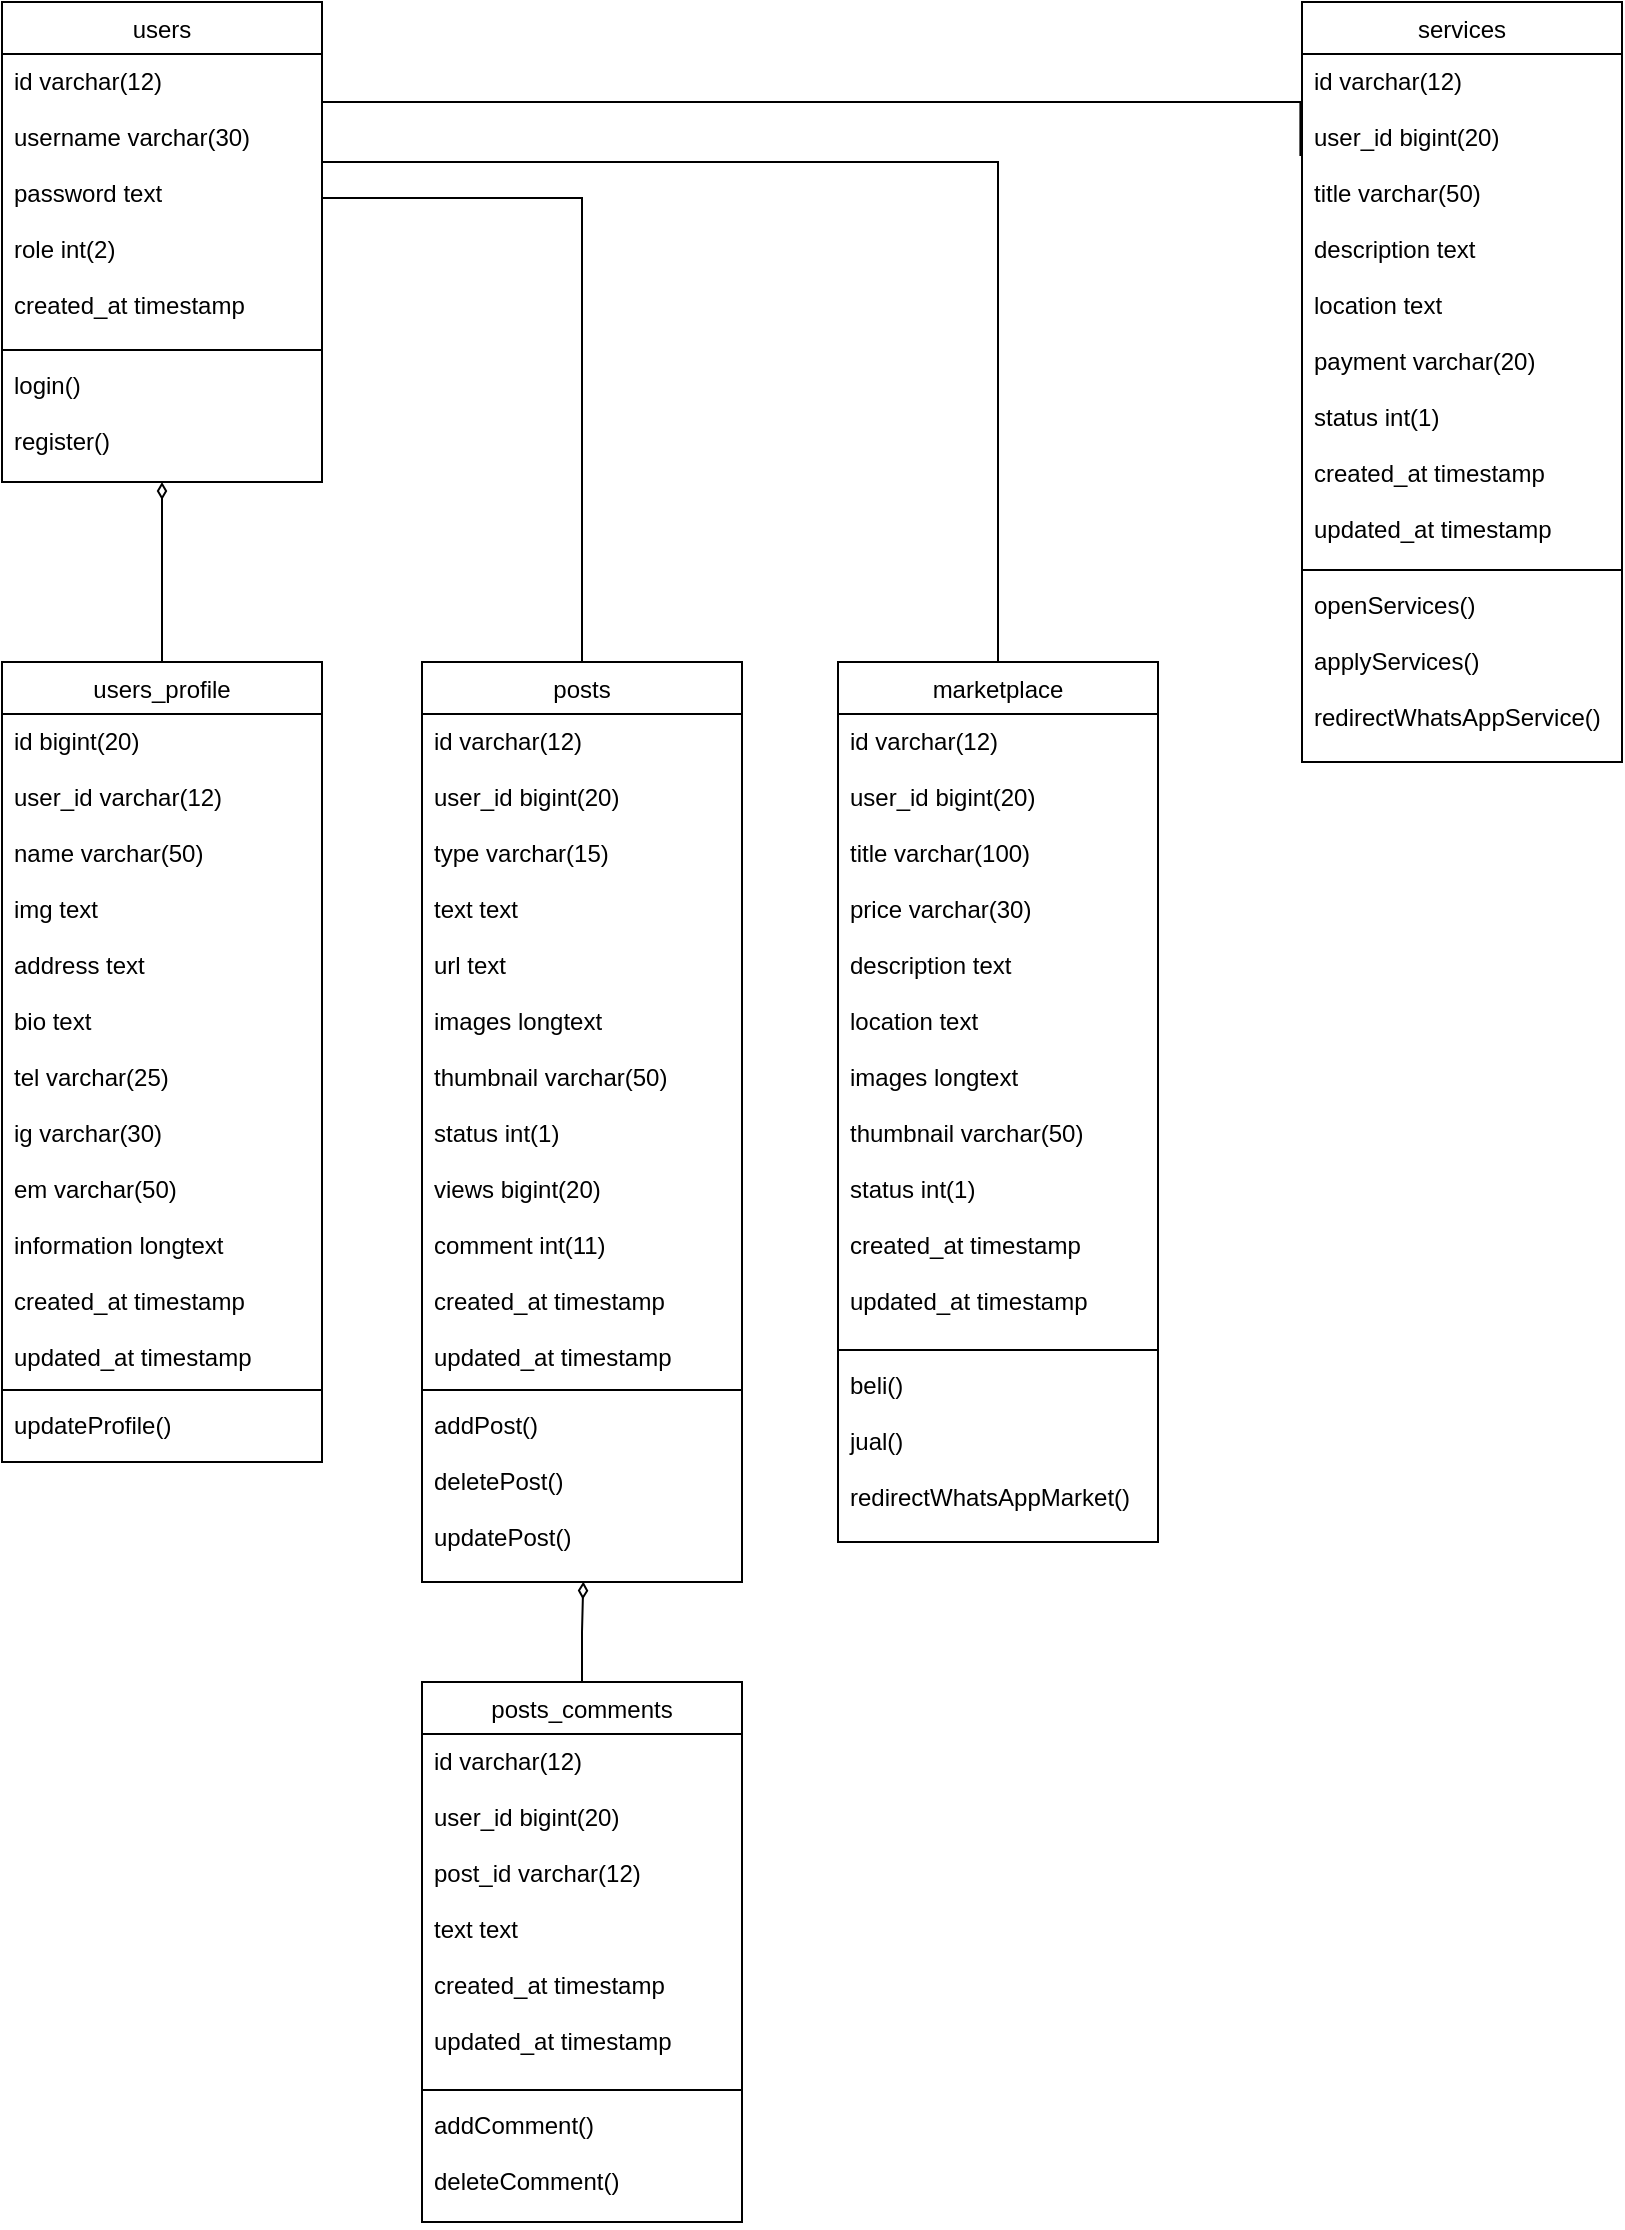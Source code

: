 <mxfile version="20.0.3" type="github">
  <diagram id="C5RBs43oDa-KdzZeNtuy" name="Page-1">
    <mxGraphModel dx="2394" dy="945" grid="1" gridSize="10" guides="1" tooltips="1" connect="1" arrows="1" fold="1" page="1" pageScale="1" pageWidth="827" pageHeight="1169" math="0" shadow="0">
      <root>
        <mxCell id="WIyWlLk6GJQsqaUBKTNV-0" />
        <mxCell id="WIyWlLk6GJQsqaUBKTNV-1" parent="WIyWlLk6GJQsqaUBKTNV-0" />
        <mxCell id="zkfFHV4jXpPFQw0GAbJ--0" value="users" style="swimlane;fontStyle=0;align=center;verticalAlign=top;childLayout=stackLayout;horizontal=1;startSize=26;horizontalStack=0;resizeParent=1;resizeLast=0;collapsible=1;marginBottom=0;rounded=0;shadow=0;strokeWidth=1;" parent="WIyWlLk6GJQsqaUBKTNV-1" vertex="1">
          <mxGeometry x="-70" y="80" width="160" height="240" as="geometry">
            <mxRectangle x="230" y="140" width="160" height="26" as="alternateBounds" />
          </mxGeometry>
        </mxCell>
        <mxCell id="zkfFHV4jXpPFQw0GAbJ--1" value="id varchar(12)&#xa;&#xa;username varchar(30)&#xa;&#xa;password text&#xa;&#xa;role int(2)&#xa;&#xa;created_at timestamp" style="text;align=left;verticalAlign=top;spacingLeft=4;spacingRight=4;overflow=hidden;rotatable=0;points=[[0,0.5],[1,0.5]];portConstraint=eastwest;" parent="zkfFHV4jXpPFQw0GAbJ--0" vertex="1">
          <mxGeometry y="26" width="160" height="144" as="geometry" />
        </mxCell>
        <mxCell id="zkfFHV4jXpPFQw0GAbJ--4" value="" style="line;html=1;strokeWidth=1;align=left;verticalAlign=middle;spacingTop=-1;spacingLeft=3;spacingRight=3;rotatable=0;labelPosition=right;points=[];portConstraint=eastwest;" parent="zkfFHV4jXpPFQw0GAbJ--0" vertex="1">
          <mxGeometry y="170" width="160" height="8" as="geometry" />
        </mxCell>
        <mxCell id="zkfFHV4jXpPFQw0GAbJ--5" value="login()&#xa;&#xa;register()" style="text;align=left;verticalAlign=top;spacingLeft=4;spacingRight=4;overflow=hidden;rotatable=0;points=[[0,0.5],[1,0.5]];portConstraint=eastwest;" parent="zkfFHV4jXpPFQw0GAbJ--0" vertex="1">
          <mxGeometry y="178" width="160" height="62" as="geometry" />
        </mxCell>
        <mxCell id="zkfFHV4jXpPFQw0GAbJ--17" value="services" style="swimlane;fontStyle=0;align=center;verticalAlign=top;childLayout=stackLayout;horizontal=1;startSize=26;horizontalStack=0;resizeParent=1;resizeLast=0;collapsible=1;marginBottom=0;rounded=0;shadow=0;strokeWidth=1;" parent="WIyWlLk6GJQsqaUBKTNV-1" vertex="1">
          <mxGeometry x="580" y="80" width="160" height="380" as="geometry">
            <mxRectangle x="550" y="140" width="160" height="26" as="alternateBounds" />
          </mxGeometry>
        </mxCell>
        <mxCell id="zkfFHV4jXpPFQw0GAbJ--18" value="id varchar(12)&#xa;&#xa;user_id bigint(20)&#xa;&#xa;title varchar(50)&#xa;&#xa;description text&#xa;&#xa;location text&#xa;&#xa;payment varchar(20)&#xa;&#xa;status int(1)&#xa;&#xa;created_at timestamp&#xa;&#xa;updated_at timestamp&#xa;&#xa;" style="text;align=left;verticalAlign=top;spacingLeft=4;spacingRight=4;overflow=hidden;rotatable=0;points=[[0,0.5],[1,0.5]];portConstraint=eastwest;" parent="zkfFHV4jXpPFQw0GAbJ--17" vertex="1">
          <mxGeometry y="26" width="160" height="254" as="geometry" />
        </mxCell>
        <mxCell id="zkfFHV4jXpPFQw0GAbJ--23" value="" style="line;html=1;strokeWidth=1;align=left;verticalAlign=middle;spacingTop=-1;spacingLeft=3;spacingRight=3;rotatable=0;labelPosition=right;points=[];portConstraint=eastwest;" parent="zkfFHV4jXpPFQw0GAbJ--17" vertex="1">
          <mxGeometry y="280" width="160" height="8" as="geometry" />
        </mxCell>
        <mxCell id="zkfFHV4jXpPFQw0GAbJ--24" value="openServices()&#xa;&#xa;applyServices()&#xa;&#xa;redirectWhatsAppService()" style="text;align=left;verticalAlign=top;spacingLeft=4;spacingRight=4;overflow=hidden;rotatable=0;points=[[0,0.5],[1,0.5]];portConstraint=eastwest;" parent="zkfFHV4jXpPFQw0GAbJ--17" vertex="1">
          <mxGeometry y="288" width="160" height="82" as="geometry" />
        </mxCell>
        <mxCell id="MpomqTzuxzeRnImnBnzh-2" value="marketplace" style="swimlane;fontStyle=0;align=center;verticalAlign=top;childLayout=stackLayout;horizontal=1;startSize=26;horizontalStack=0;resizeParent=1;resizeLast=0;collapsible=1;marginBottom=0;rounded=0;shadow=0;strokeWidth=1;" vertex="1" parent="WIyWlLk6GJQsqaUBKTNV-1">
          <mxGeometry x="348" y="410" width="160" height="440" as="geometry">
            <mxRectangle x="230" y="140" width="160" height="26" as="alternateBounds" />
          </mxGeometry>
        </mxCell>
        <mxCell id="MpomqTzuxzeRnImnBnzh-3" value="id varchar(12)&#xa;&#xa;user_id bigint(20)&#xa;&#xa;title varchar(100)&#xa;&#xa;price varchar(30)&#xa;&#xa;description text&#xa;&#xa;location text&#xa;&#xa;images longtext&#xa;&#xa;thumbnail varchar(50)&#xa;&#xa;status int(1)&#xa;&#xa;created_at timestamp&#xa;&#xa;updated_at timestamp&#xa;&#xa;" style="text;align=left;verticalAlign=top;spacingLeft=4;spacingRight=4;overflow=hidden;rotatable=0;points=[[0,0.5],[1,0.5]];portConstraint=eastwest;" vertex="1" parent="MpomqTzuxzeRnImnBnzh-2">
          <mxGeometry y="26" width="160" height="314" as="geometry" />
        </mxCell>
        <mxCell id="MpomqTzuxzeRnImnBnzh-4" value="" style="line;html=1;strokeWidth=1;align=left;verticalAlign=middle;spacingTop=-1;spacingLeft=3;spacingRight=3;rotatable=0;labelPosition=right;points=[];portConstraint=eastwest;" vertex="1" parent="MpomqTzuxzeRnImnBnzh-2">
          <mxGeometry y="340" width="160" height="8" as="geometry" />
        </mxCell>
        <mxCell id="MpomqTzuxzeRnImnBnzh-5" value="beli()&#xa;&#xa;jual()&#xa;&#xa;redirectWhatsAppMarket()" style="text;align=left;verticalAlign=top;spacingLeft=4;spacingRight=4;overflow=hidden;rotatable=0;points=[[0,0.5],[1,0.5]];portConstraint=eastwest;" vertex="1" parent="MpomqTzuxzeRnImnBnzh-2">
          <mxGeometry y="348" width="160" height="92" as="geometry" />
        </mxCell>
        <mxCell id="MpomqTzuxzeRnImnBnzh-6" value="posts" style="swimlane;fontStyle=0;align=center;verticalAlign=top;childLayout=stackLayout;horizontal=1;startSize=26;horizontalStack=0;resizeParent=1;resizeLast=0;collapsible=1;marginBottom=0;rounded=0;shadow=0;strokeWidth=1;" vertex="1" parent="WIyWlLk6GJQsqaUBKTNV-1">
          <mxGeometry x="140" y="410" width="160" height="460" as="geometry">
            <mxRectangle x="230" y="140" width="160" height="26" as="alternateBounds" />
          </mxGeometry>
        </mxCell>
        <mxCell id="MpomqTzuxzeRnImnBnzh-7" value="id varchar(12)&#xa;&#xa;user_id bigint(20)&#xa;&#xa;type varchar(15)&#xa;&#xa;text text&#xa;&#xa;url text&#xa;&#xa;images longtext&#xa;&#xa;thumbnail varchar(50)&#xa;&#xa;status int(1)&#xa;&#xa;views bigint(20)&#xa;&#xa;comment int(11)&#xa;&#xa;created_at timestamp&#xa;&#xa;updated_at timestamp&#xa;" style="text;align=left;verticalAlign=top;spacingLeft=4;spacingRight=4;overflow=hidden;rotatable=0;points=[[0,0.5],[1,0.5]];portConstraint=eastwest;" vertex="1" parent="MpomqTzuxzeRnImnBnzh-6">
          <mxGeometry y="26" width="160" height="334" as="geometry" />
        </mxCell>
        <mxCell id="MpomqTzuxzeRnImnBnzh-8" value="" style="line;html=1;strokeWidth=1;align=left;verticalAlign=middle;spacingTop=-1;spacingLeft=3;spacingRight=3;rotatable=0;labelPosition=right;points=[];portConstraint=eastwest;" vertex="1" parent="MpomqTzuxzeRnImnBnzh-6">
          <mxGeometry y="360" width="160" height="8" as="geometry" />
        </mxCell>
        <mxCell id="MpomqTzuxzeRnImnBnzh-9" value="addPost()&#xa;&#xa;deletePost()&#xa;&#xa;updatePost()" style="text;align=left;verticalAlign=top;spacingLeft=4;spacingRight=4;overflow=hidden;rotatable=0;points=[[0,0.5],[1,0.5]];portConstraint=eastwest;" vertex="1" parent="MpomqTzuxzeRnImnBnzh-6">
          <mxGeometry y="368" width="160" height="92" as="geometry" />
        </mxCell>
        <mxCell id="MpomqTzuxzeRnImnBnzh-20" style="edgeStyle=orthogonalEdgeStyle;rounded=0;orthogonalLoop=1;jettySize=auto;html=1;exitX=0.5;exitY=0;exitDx=0;exitDy=0;entryX=0.5;entryY=1;entryDx=0;entryDy=0;endArrow=diamondThin;endFill=0;" edge="1" parent="WIyWlLk6GJQsqaUBKTNV-1" source="MpomqTzuxzeRnImnBnzh-10" target="zkfFHV4jXpPFQw0GAbJ--0">
          <mxGeometry relative="1" as="geometry" />
        </mxCell>
        <mxCell id="MpomqTzuxzeRnImnBnzh-10" value="users_profile" style="swimlane;fontStyle=0;align=center;verticalAlign=top;childLayout=stackLayout;horizontal=1;startSize=26;horizontalStack=0;resizeParent=1;resizeLast=0;collapsible=1;marginBottom=0;rounded=0;shadow=0;strokeWidth=1;" vertex="1" parent="WIyWlLk6GJQsqaUBKTNV-1">
          <mxGeometry x="-70" y="410" width="160" height="400" as="geometry">
            <mxRectangle x="230" y="140" width="160" height="26" as="alternateBounds" />
          </mxGeometry>
        </mxCell>
        <mxCell id="MpomqTzuxzeRnImnBnzh-11" value="id bigint(20)&#xa;&#xa;user_id varchar(12)&#xa;&#xa;name varchar(50)&#xa;&#xa;img text&#xa;&#xa;address text&#xa;&#xa;bio text&#xa;&#xa;tel varchar(25)&#xa;&#xa;ig varchar(30)&#xa;&#xa;em varchar(50)&#xa;&#xa;information longtext&#xa;&#xa;created_at timestamp&#xa;&#xa;updated_at timestamp&#xa;" style="text;align=left;verticalAlign=top;spacingLeft=4;spacingRight=4;overflow=hidden;rotatable=0;points=[[0,0.5],[1,0.5]];portConstraint=eastwest;" vertex="1" parent="MpomqTzuxzeRnImnBnzh-10">
          <mxGeometry y="26" width="160" height="334" as="geometry" />
        </mxCell>
        <mxCell id="MpomqTzuxzeRnImnBnzh-12" value="" style="line;html=1;strokeWidth=1;align=left;verticalAlign=middle;spacingTop=-1;spacingLeft=3;spacingRight=3;rotatable=0;labelPosition=right;points=[];portConstraint=eastwest;" vertex="1" parent="MpomqTzuxzeRnImnBnzh-10">
          <mxGeometry y="360" width="160" height="8" as="geometry" />
        </mxCell>
        <mxCell id="MpomqTzuxzeRnImnBnzh-13" value="updateProfile()" style="text;align=left;verticalAlign=top;spacingLeft=4;spacingRight=4;overflow=hidden;rotatable=0;points=[[0,0.5],[1,0.5]];portConstraint=eastwest;" vertex="1" parent="MpomqTzuxzeRnImnBnzh-10">
          <mxGeometry y="368" width="160" height="32" as="geometry" />
        </mxCell>
        <mxCell id="MpomqTzuxzeRnImnBnzh-19" style="edgeStyle=orthogonalEdgeStyle;rounded=0;orthogonalLoop=1;jettySize=auto;html=1;exitX=0.5;exitY=0;exitDx=0;exitDy=0;entryX=0.504;entryY=0.998;entryDx=0;entryDy=0;entryPerimeter=0;endArrow=diamondThin;endFill=0;" edge="1" parent="WIyWlLk6GJQsqaUBKTNV-1" source="MpomqTzuxzeRnImnBnzh-14" target="MpomqTzuxzeRnImnBnzh-9">
          <mxGeometry relative="1" as="geometry" />
        </mxCell>
        <mxCell id="MpomqTzuxzeRnImnBnzh-14" value="posts_comments" style="swimlane;fontStyle=0;align=center;verticalAlign=top;childLayout=stackLayout;horizontal=1;startSize=26;horizontalStack=0;resizeParent=1;resizeLast=0;collapsible=1;marginBottom=0;rounded=0;shadow=0;strokeWidth=1;" vertex="1" parent="WIyWlLk6GJQsqaUBKTNV-1">
          <mxGeometry x="140" y="920" width="160" height="270" as="geometry">
            <mxRectangle x="230" y="140" width="160" height="26" as="alternateBounds" />
          </mxGeometry>
        </mxCell>
        <mxCell id="MpomqTzuxzeRnImnBnzh-15" value="id varchar(12)&#xa;&#xa;user_id bigint(20)&#xa;&#xa;post_id varchar(12)&#xa;&#xa;text text&#xa;&#xa;created_at timestamp&#xa;&#xa;updated_at timestamp" style="text;align=left;verticalAlign=top;spacingLeft=4;spacingRight=4;overflow=hidden;rotatable=0;points=[[0,0.5],[1,0.5]];portConstraint=eastwest;" vertex="1" parent="MpomqTzuxzeRnImnBnzh-14">
          <mxGeometry y="26" width="160" height="174" as="geometry" />
        </mxCell>
        <mxCell id="MpomqTzuxzeRnImnBnzh-16" value="" style="line;html=1;strokeWidth=1;align=left;verticalAlign=middle;spacingTop=-1;spacingLeft=3;spacingRight=3;rotatable=0;labelPosition=right;points=[];portConstraint=eastwest;" vertex="1" parent="MpomqTzuxzeRnImnBnzh-14">
          <mxGeometry y="200" width="160" height="8" as="geometry" />
        </mxCell>
        <mxCell id="MpomqTzuxzeRnImnBnzh-17" value="addComment()&#xa;&#xa;deleteComment()" style="text;align=left;verticalAlign=top;spacingLeft=4;spacingRight=4;overflow=hidden;rotatable=0;points=[[0,0.5],[1,0.5]];portConstraint=eastwest;" vertex="1" parent="MpomqTzuxzeRnImnBnzh-14">
          <mxGeometry y="208" width="160" height="62" as="geometry" />
        </mxCell>
        <mxCell id="MpomqTzuxzeRnImnBnzh-21" style="edgeStyle=orthogonalEdgeStyle;rounded=0;orthogonalLoop=1;jettySize=auto;html=1;exitX=1;exitY=0.5;exitDx=0;exitDy=0;entryX=0.5;entryY=0;entryDx=0;entryDy=0;endArrow=none;endFill=0;" edge="1" parent="WIyWlLk6GJQsqaUBKTNV-1" source="zkfFHV4jXpPFQw0GAbJ--1" target="MpomqTzuxzeRnImnBnzh-6">
          <mxGeometry relative="1" as="geometry" />
        </mxCell>
        <mxCell id="MpomqTzuxzeRnImnBnzh-22" style="edgeStyle=orthogonalEdgeStyle;rounded=0;orthogonalLoop=1;jettySize=auto;html=1;exitX=1;exitY=0.5;exitDx=0;exitDy=0;entryX=0.5;entryY=0;entryDx=0;entryDy=0;endArrow=none;endFill=0;" edge="1" parent="WIyWlLk6GJQsqaUBKTNV-1" source="zkfFHV4jXpPFQw0GAbJ--1" target="MpomqTzuxzeRnImnBnzh-2">
          <mxGeometry relative="1" as="geometry">
            <Array as="points">
              <mxPoint x="90" y="160" />
              <mxPoint x="428" y="160" />
            </Array>
          </mxGeometry>
        </mxCell>
        <mxCell id="MpomqTzuxzeRnImnBnzh-23" style="edgeStyle=orthogonalEdgeStyle;rounded=0;orthogonalLoop=1;jettySize=auto;html=1;exitX=1;exitY=0.5;exitDx=0;exitDy=0;entryX=-0.005;entryY=0.201;entryDx=0;entryDy=0;entryPerimeter=0;endArrow=none;endFill=0;" edge="1" parent="WIyWlLk6GJQsqaUBKTNV-1" source="zkfFHV4jXpPFQw0GAbJ--1" target="zkfFHV4jXpPFQw0GAbJ--18">
          <mxGeometry relative="1" as="geometry">
            <Array as="points">
              <mxPoint x="90" y="130" />
              <mxPoint x="579" y="130" />
            </Array>
          </mxGeometry>
        </mxCell>
      </root>
    </mxGraphModel>
  </diagram>
</mxfile>
